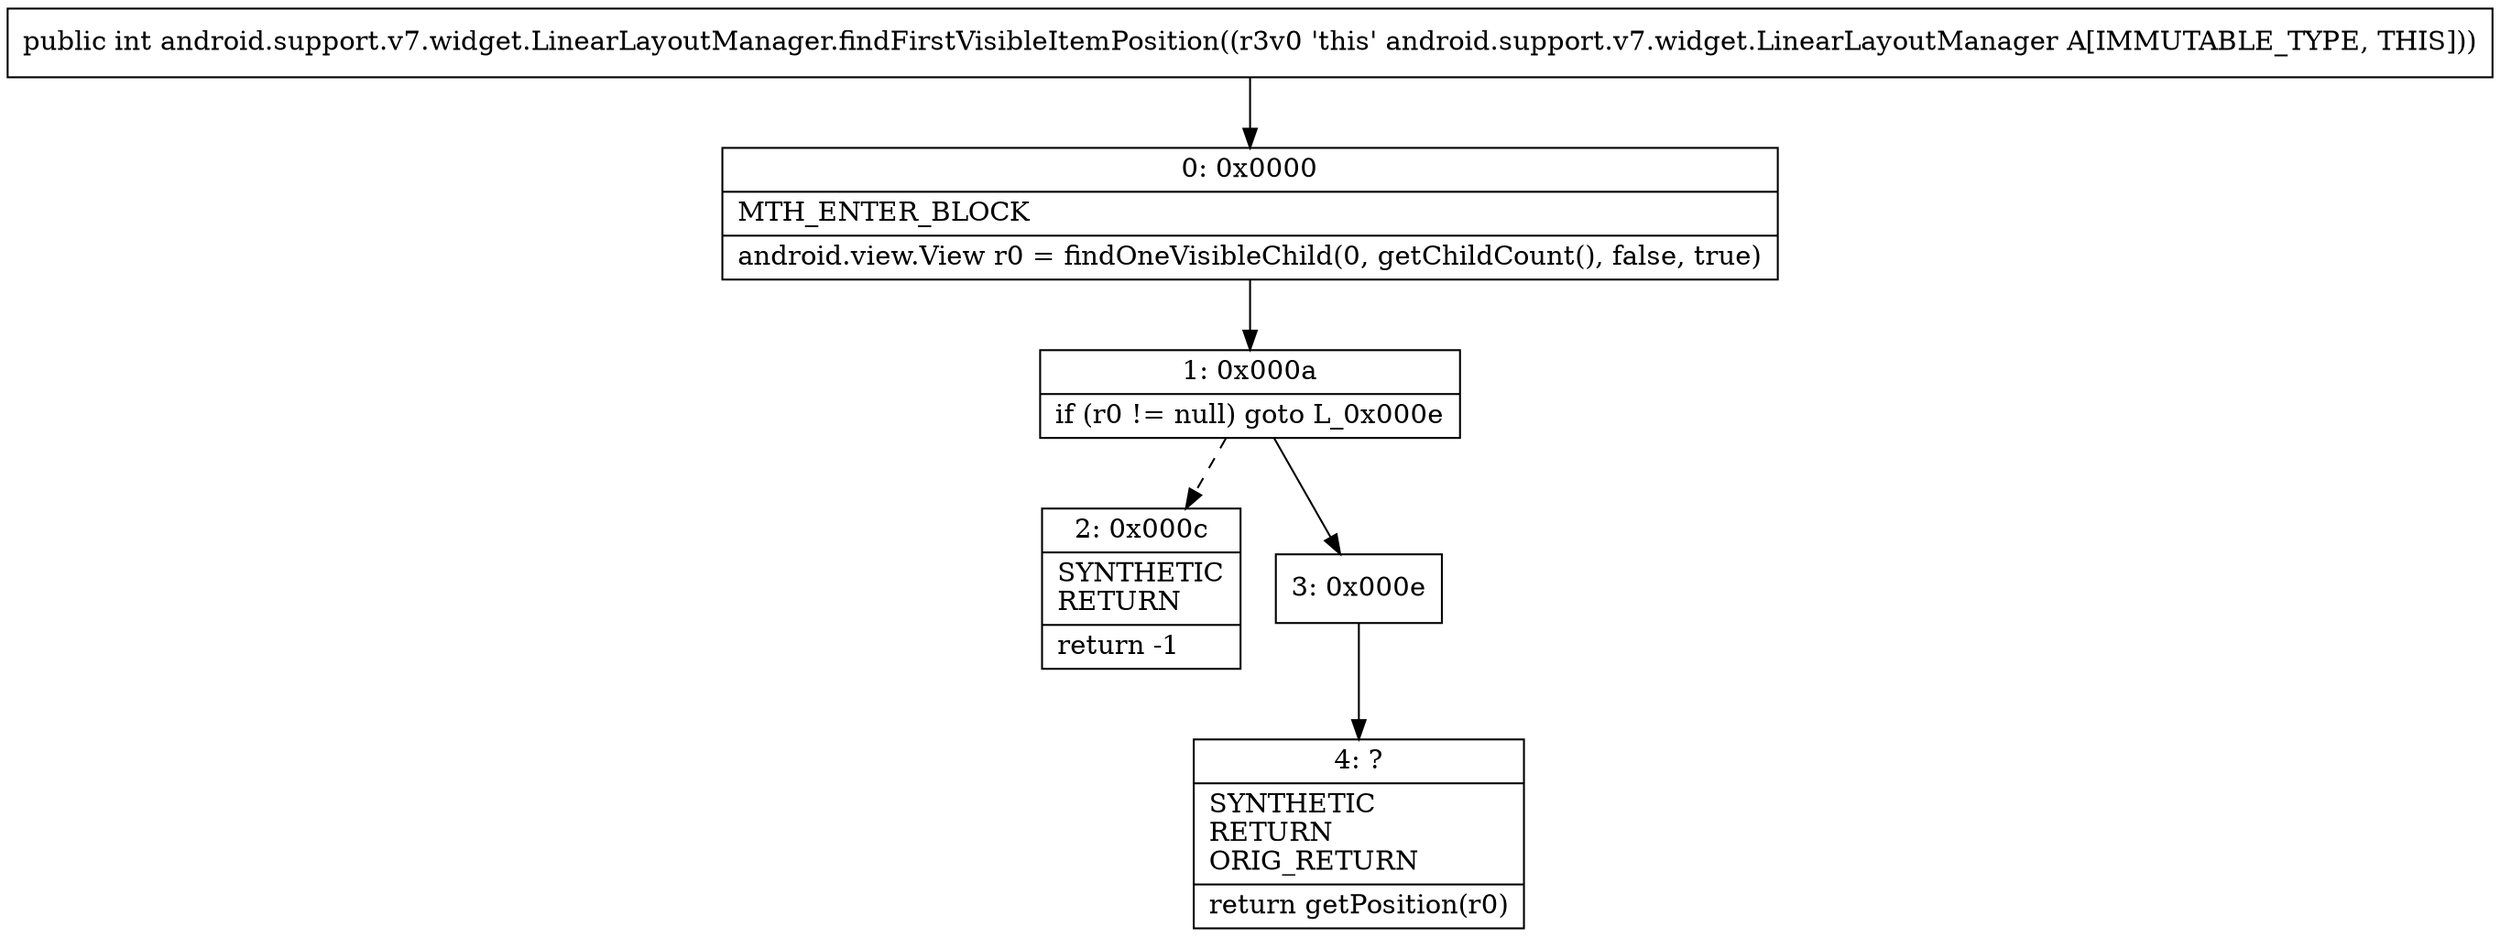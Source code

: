 digraph "CFG forandroid.support.v7.widget.LinearLayoutManager.findFirstVisibleItemPosition()I" {
Node_0 [shape=record,label="{0\:\ 0x0000|MTH_ENTER_BLOCK\l|android.view.View r0 = findOneVisibleChild(0, getChildCount(), false, true)\l}"];
Node_1 [shape=record,label="{1\:\ 0x000a|if (r0 != null) goto L_0x000e\l}"];
Node_2 [shape=record,label="{2\:\ 0x000c|SYNTHETIC\lRETURN\l|return \-1\l}"];
Node_3 [shape=record,label="{3\:\ 0x000e}"];
Node_4 [shape=record,label="{4\:\ ?|SYNTHETIC\lRETURN\lORIG_RETURN\l|return getPosition(r0)\l}"];
MethodNode[shape=record,label="{public int android.support.v7.widget.LinearLayoutManager.findFirstVisibleItemPosition((r3v0 'this' android.support.v7.widget.LinearLayoutManager A[IMMUTABLE_TYPE, THIS])) }"];
MethodNode -> Node_0;
Node_0 -> Node_1;
Node_1 -> Node_2[style=dashed];
Node_1 -> Node_3;
Node_3 -> Node_4;
}

